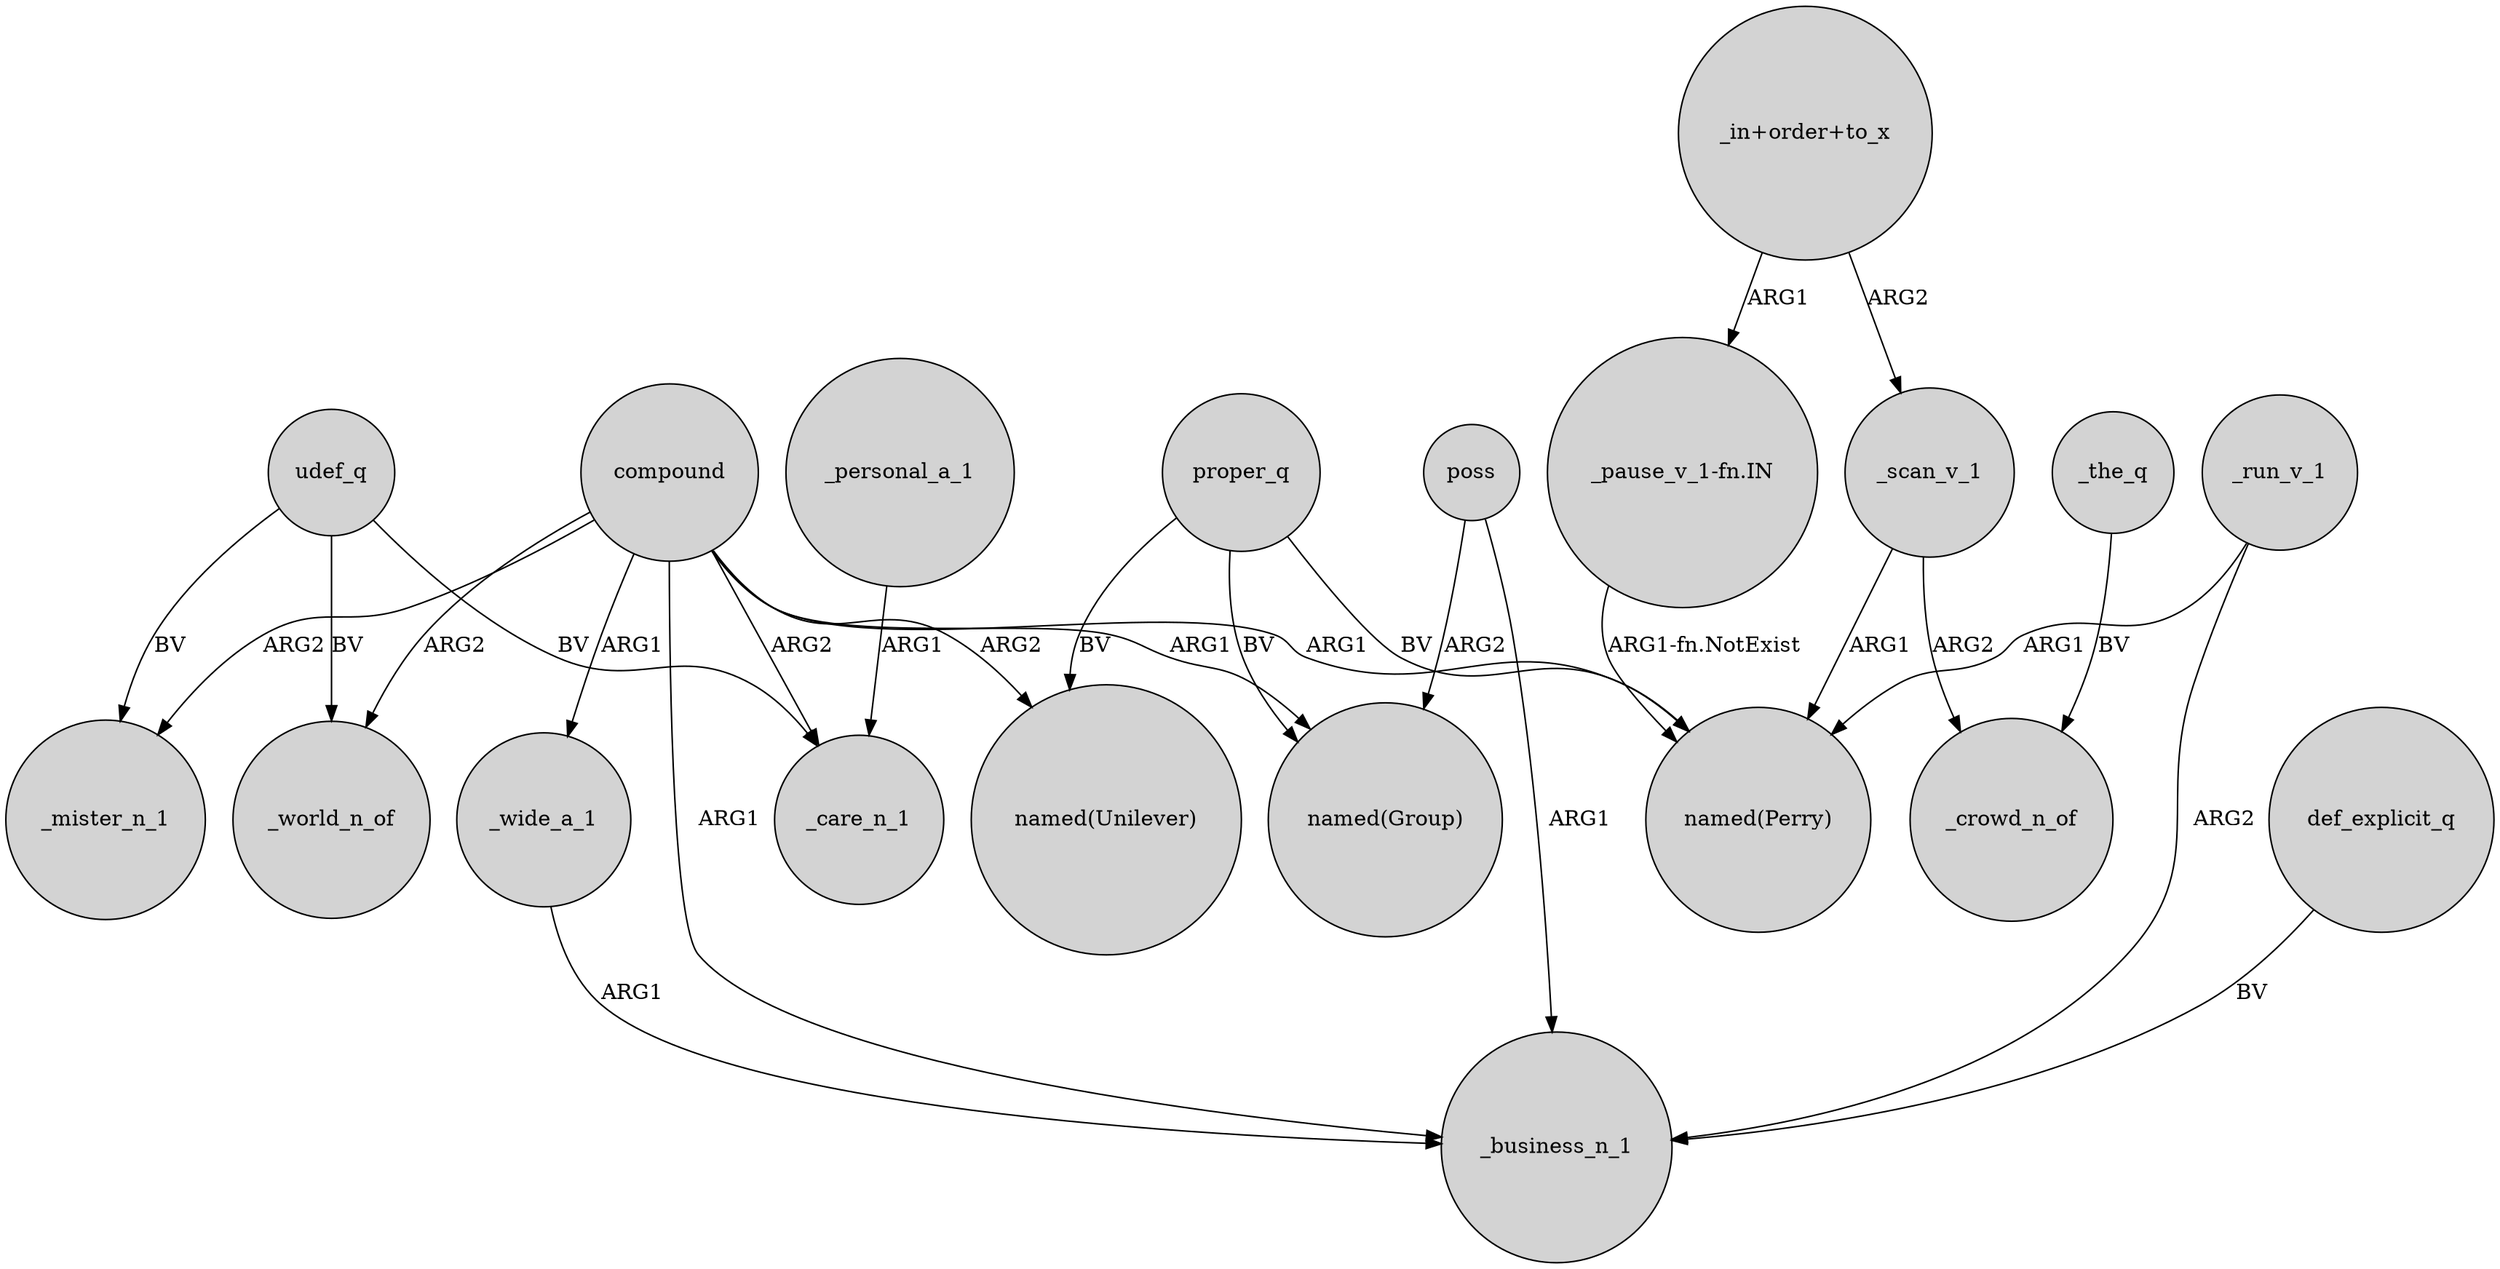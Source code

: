 digraph {
	node [shape=circle style=filled]
	_wide_a_1 -> _business_n_1 [label=ARG1]
	_personal_a_1 -> _care_n_1 [label=ARG1]
	_run_v_1 -> "named(Perry)" [label=ARG1]
	compound -> _world_n_of [label=ARG2]
	compound -> _mister_n_1 [label=ARG2]
	udef_q -> _care_n_1 [label=BV]
	poss -> _business_n_1 [label=ARG1]
	udef_q -> _mister_n_1 [label=BV]
	udef_q -> _world_n_of [label=BV]
	"_pause_v_1-fn.IN" -> "named(Perry)" [label="ARG1-fn.NotExist"]
	"_in+order+to_x" -> _scan_v_1 [label=ARG2]
	compound -> "named(Group)" [label=ARG1]
	_run_v_1 -> _business_n_1 [label=ARG2]
	compound -> _care_n_1 [label=ARG2]
	_scan_v_1 -> _crowd_n_of [label=ARG2]
	compound -> _wide_a_1 [label=ARG1]
	compound -> _business_n_1 [label=ARG1]
	_scan_v_1 -> "named(Perry)" [label=ARG1]
	poss -> "named(Group)" [label=ARG2]
	"_in+order+to_x" -> "_pause_v_1-fn.IN" [label=ARG1]
	proper_q -> "named(Unilever)" [label=BV]
	proper_q -> "named(Group)" [label=BV]
	compound -> "named(Perry)" [label=ARG1]
	proper_q -> "named(Perry)" [label=BV]
	_the_q -> _crowd_n_of [label=BV]
	compound -> "named(Unilever)" [label=ARG2]
	def_explicit_q -> _business_n_1 [label=BV]
}
